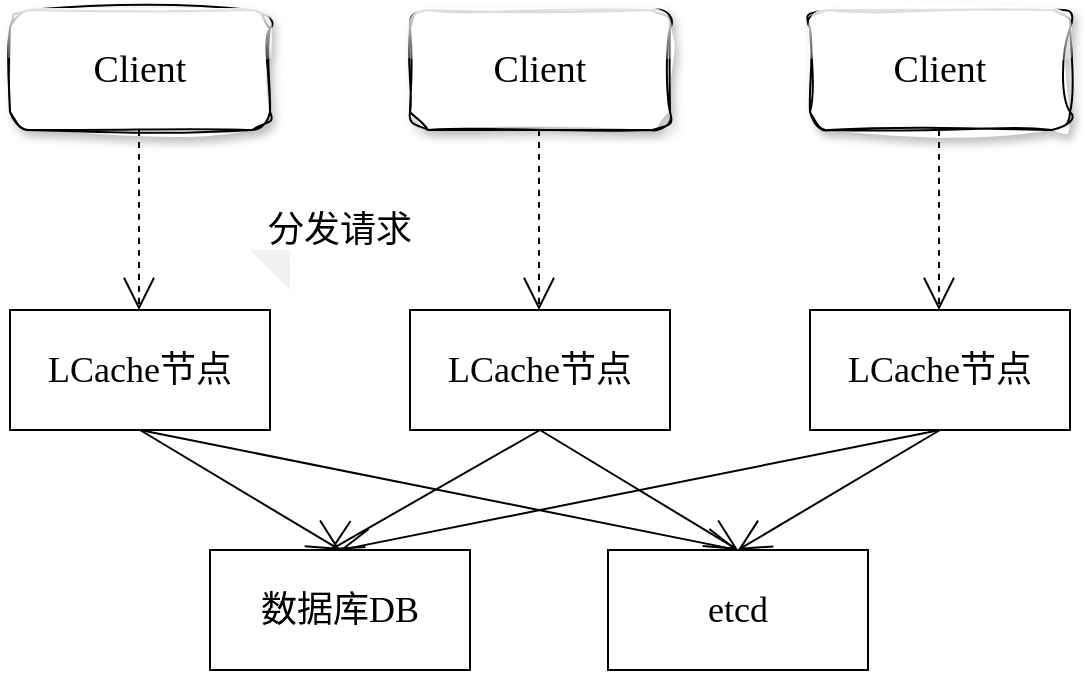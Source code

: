 <mxfile version="28.1.1">
  <diagram name="第 1 页" id="JZmE4Uu5j5fxakrlWQa2">
    <mxGraphModel dx="1504" dy="704" grid="1" gridSize="10" guides="1" tooltips="1" connect="1" arrows="1" fold="1" page="1" pageScale="1" pageWidth="827" pageHeight="1169" math="0" shadow="0">
      <root>
        <mxCell id="0" />
        <mxCell id="1" parent="0" />
        <mxCell id="-Pn_RpcTXpfcwF1fFL6O-1" value="&lt;font face=&quot;Comic Sans MS&quot; style=&quot;font-size: 19px;&quot;&gt;Client&lt;/font&gt;" style="rounded=1;whiteSpace=wrap;html=1;sketch=1;curveFitting=1;jiggle=2;glass=1;shadow=1;" parent="1" vertex="1">
          <mxGeometry x="50" y="100" width="130" height="60" as="geometry" />
        </mxCell>
        <mxCell id="IiRfQ46VNGPQSwlzATxh-1" value="&lt;font face=&quot;Comic Sans MS&quot; style=&quot;font-size: 19px;&quot;&gt;Client&lt;/font&gt;" style="rounded=1;whiteSpace=wrap;html=1;sketch=1;curveFitting=1;jiggle=2;glass=1;shadow=1;" vertex="1" parent="1">
          <mxGeometry x="250" y="100" width="130" height="60" as="geometry" />
        </mxCell>
        <mxCell id="IiRfQ46VNGPQSwlzATxh-2" value="&lt;font face=&quot;Comic Sans MS&quot; style=&quot;font-size: 19px;&quot;&gt;Client&lt;/font&gt;" style="rounded=1;whiteSpace=wrap;html=1;sketch=1;curveFitting=1;jiggle=2;glass=1;shadow=1;" vertex="1" parent="1">
          <mxGeometry x="450" y="100" width="130" height="60" as="geometry" />
        </mxCell>
        <mxCell id="IiRfQ46VNGPQSwlzATxh-3" value="" style="edgeStyle=none;orthogonalLoop=1;jettySize=auto;html=1;rounded=0;fontFamily=Architects Daughter;fontSource=https%3A%2F%2Ffonts.googleapis.com%2Fcss%3Ffamily%3DArchitects%2BDaughter;fontSize=16;startSize=14;endArrow=open;endSize=14;sourcePerimeterSpacing=8;targetPerimeterSpacing=8;curved=1;dashed=1;" edge="1" parent="1">
          <mxGeometry width="140" relative="1" as="geometry">
            <mxPoint x="114.5" y="160" as="sourcePoint" />
            <mxPoint x="114.5" y="250" as="targetPoint" />
            <Array as="points" />
          </mxGeometry>
        </mxCell>
        <mxCell id="IiRfQ46VNGPQSwlzATxh-4" value="" style="edgeStyle=none;orthogonalLoop=1;jettySize=auto;html=1;rounded=0;fontFamily=Architects Daughter;fontSource=https%3A%2F%2Ffonts.googleapis.com%2Fcss%3Ffamily%3DArchitects%2BDaughter;fontSize=16;startSize=14;endArrow=open;endSize=14;sourcePerimeterSpacing=8;targetPerimeterSpacing=8;curved=1;dashed=1;" edge="1" parent="1">
          <mxGeometry width="140" relative="1" as="geometry">
            <mxPoint x="314.5" y="160" as="sourcePoint" />
            <mxPoint x="314.5" y="250" as="targetPoint" />
            <Array as="points" />
          </mxGeometry>
        </mxCell>
        <mxCell id="IiRfQ46VNGPQSwlzATxh-5" value="" style="edgeStyle=none;orthogonalLoop=1;jettySize=auto;html=1;rounded=0;fontFamily=Architects Daughter;fontSource=https%3A%2F%2Ffonts.googleapis.com%2Fcss%3Ffamily%3DArchitects%2BDaughter;fontSize=16;startSize=14;endArrow=open;endSize=14;sourcePerimeterSpacing=8;targetPerimeterSpacing=8;curved=1;dashed=1;" edge="1" parent="1">
          <mxGeometry width="140" relative="1" as="geometry">
            <mxPoint x="514.5" y="160" as="sourcePoint" />
            <mxPoint x="514.5" y="250" as="targetPoint" />
            <Array as="points" />
          </mxGeometry>
        </mxCell>
        <mxCell id="IiRfQ46VNGPQSwlzATxh-6" value="&lt;font face=&quot;Comic Sans MS&quot;&gt;&lt;span style=&quot;font-size: 18px;&quot;&gt;分发请求&lt;/span&gt;&lt;/font&gt;" style="shape=note;whiteSpace=wrap;html=1;backgroundOutline=1;fontColor=#000000;darkOpacity=0.05;fillColor=none;strokeColor=none;fillStyle=solid;direction=west;gradientDirection=north;gradientColor=#FFF2A1;shadow=1;size=20;pointerEvents=1;fontFamily=Architects Daughter;fontSource=https%3A%2F%2Ffonts.googleapis.com%2Fcss%3Ffamily%3DArchitects%2BDaughter;" vertex="1" parent="1">
          <mxGeometry x="170" y="180" width="90" height="60" as="geometry" />
        </mxCell>
        <mxCell id="IiRfQ46VNGPQSwlzATxh-13" style="edgeStyle=none;curved=1;rounded=0;orthogonalLoop=1;jettySize=auto;html=1;exitX=0.5;exitY=1;exitDx=0;exitDy=0;entryX=0.5;entryY=0;entryDx=0;entryDy=0;fontFamily=Architects Daughter;fontSource=https%3A%2F%2Ffonts.googleapis.com%2Fcss%3Ffamily%3DArchitects%2BDaughter;fontSize=16;startSize=14;endArrow=open;endSize=14;sourcePerimeterSpacing=8;targetPerimeterSpacing=8;" edge="1" parent="1" source="IiRfQ46VNGPQSwlzATxh-7" target="IiRfQ46VNGPQSwlzATxh-11">
          <mxGeometry relative="1" as="geometry" />
        </mxCell>
        <mxCell id="IiRfQ46VNGPQSwlzATxh-17" style="edgeStyle=none;curved=1;rounded=0;orthogonalLoop=1;jettySize=auto;html=1;exitX=0.5;exitY=1;exitDx=0;exitDy=0;entryX=0.5;entryY=0;entryDx=0;entryDy=0;fontFamily=Architects Daughter;fontSource=https%3A%2F%2Ffonts.googleapis.com%2Fcss%3Ffamily%3DArchitects%2BDaughter;fontSize=16;startSize=14;endArrow=open;endSize=14;sourcePerimeterSpacing=8;targetPerimeterSpacing=8;" edge="1" parent="1" source="IiRfQ46VNGPQSwlzATxh-7" target="IiRfQ46VNGPQSwlzATxh-12">
          <mxGeometry relative="1" as="geometry" />
        </mxCell>
        <mxCell id="IiRfQ46VNGPQSwlzATxh-7" value="&lt;font style=&quot;font-size: 18px;&quot; face=&quot;Comic Sans MS&quot;&gt;LCache节点&lt;/font&gt;" style="rounded=0;whiteSpace=wrap;html=1;fontFamily=Architects Daughter;fontSource=https%3A%2F%2Ffonts.googleapis.com%2Fcss%3Ffamily%3DArchitects%2BDaughter;" vertex="1" parent="1">
          <mxGeometry x="50" y="250" width="130" height="60" as="geometry" />
        </mxCell>
        <mxCell id="IiRfQ46VNGPQSwlzATxh-15" style="edgeStyle=none;curved=1;rounded=0;orthogonalLoop=1;jettySize=auto;html=1;exitX=0.5;exitY=1;exitDx=0;exitDy=0;fontFamily=Architects Daughter;fontSource=https%3A%2F%2Ffonts.googleapis.com%2Fcss%3Ffamily%3DArchitects%2BDaughter;fontSize=16;startSize=14;endArrow=open;endSize=14;sourcePerimeterSpacing=8;targetPerimeterSpacing=8;" edge="1" parent="1" source="IiRfQ46VNGPQSwlzATxh-8">
          <mxGeometry relative="1" as="geometry">
            <mxPoint x="210" y="370" as="targetPoint" />
          </mxGeometry>
        </mxCell>
        <mxCell id="IiRfQ46VNGPQSwlzATxh-18" style="edgeStyle=none;curved=1;rounded=0;orthogonalLoop=1;jettySize=auto;html=1;exitX=0.5;exitY=1;exitDx=0;exitDy=0;entryX=0.5;entryY=0;entryDx=0;entryDy=0;fontFamily=Architects Daughter;fontSource=https%3A%2F%2Ffonts.googleapis.com%2Fcss%3Ffamily%3DArchitects%2BDaughter;fontSize=16;startSize=14;endArrow=open;endSize=14;sourcePerimeterSpacing=8;targetPerimeterSpacing=8;" edge="1" parent="1" source="IiRfQ46VNGPQSwlzATxh-8" target="IiRfQ46VNGPQSwlzATxh-12">
          <mxGeometry relative="1" as="geometry" />
        </mxCell>
        <mxCell id="IiRfQ46VNGPQSwlzATxh-8" value="&lt;font style=&quot;font-size: 18px;&quot; face=&quot;Comic Sans MS&quot;&gt;LCache节点&lt;/font&gt;" style="rounded=0;whiteSpace=wrap;html=1;fontFamily=Architects Daughter;fontSource=https%3A%2F%2Ffonts.googleapis.com%2Fcss%3Ffamily%3DArchitects%2BDaughter;" vertex="1" parent="1">
          <mxGeometry x="250" y="250" width="130" height="60" as="geometry" />
        </mxCell>
        <mxCell id="IiRfQ46VNGPQSwlzATxh-16" style="edgeStyle=none;curved=1;rounded=0;orthogonalLoop=1;jettySize=auto;html=1;exitX=0.5;exitY=1;exitDx=0;exitDy=0;entryX=0.5;entryY=0;entryDx=0;entryDy=0;fontFamily=Architects Daughter;fontSource=https%3A%2F%2Ffonts.googleapis.com%2Fcss%3Ffamily%3DArchitects%2BDaughter;fontSize=16;startSize=14;endArrow=open;endSize=14;sourcePerimeterSpacing=8;targetPerimeterSpacing=8;" edge="1" parent="1" source="IiRfQ46VNGPQSwlzATxh-9" target="IiRfQ46VNGPQSwlzATxh-11">
          <mxGeometry relative="1" as="geometry" />
        </mxCell>
        <mxCell id="IiRfQ46VNGPQSwlzATxh-20" style="edgeStyle=none;curved=1;rounded=0;orthogonalLoop=1;jettySize=auto;html=1;exitX=0.5;exitY=1;exitDx=0;exitDy=0;entryX=0.5;entryY=0;entryDx=0;entryDy=0;fontFamily=Architects Daughter;fontSource=https%3A%2F%2Ffonts.googleapis.com%2Fcss%3Ffamily%3DArchitects%2BDaughter;fontSize=16;startSize=14;endArrow=open;endSize=14;sourcePerimeterSpacing=8;targetPerimeterSpacing=8;" edge="1" parent="1" source="IiRfQ46VNGPQSwlzATxh-9" target="IiRfQ46VNGPQSwlzATxh-12">
          <mxGeometry relative="1" as="geometry" />
        </mxCell>
        <mxCell id="IiRfQ46VNGPQSwlzATxh-9" value="&lt;font style=&quot;font-size: 18px;&quot; face=&quot;Comic Sans MS&quot;&gt;LCache节点&lt;/font&gt;" style="rounded=0;whiteSpace=wrap;html=1;fontFamily=Architects Daughter;fontSource=https%3A%2F%2Ffonts.googleapis.com%2Fcss%3Ffamily%3DArchitects%2BDaughter;" vertex="1" parent="1">
          <mxGeometry x="450" y="250" width="130" height="60" as="geometry" />
        </mxCell>
        <mxCell id="IiRfQ46VNGPQSwlzATxh-11" value="&lt;font face=&quot;Comic Sans MS&quot;&gt;&lt;span style=&quot;font-size: 18px;&quot;&gt;数据库DB&lt;/span&gt;&lt;/font&gt;" style="rounded=0;whiteSpace=wrap;html=1;fontFamily=Architects Daughter;fontSource=https%3A%2F%2Ffonts.googleapis.com%2Fcss%3Ffamily%3DArchitects%2BDaughter;" vertex="1" parent="1">
          <mxGeometry x="150" y="370" width="130" height="60" as="geometry" />
        </mxCell>
        <mxCell id="IiRfQ46VNGPQSwlzATxh-12" value="&lt;font face=&quot;Comic Sans MS&quot;&gt;&lt;span style=&quot;font-size: 18px;&quot;&gt;etcd&lt;/span&gt;&lt;/font&gt;" style="rounded=0;whiteSpace=wrap;html=1;fontFamily=Architects Daughter;fontSource=https%3A%2F%2Ffonts.googleapis.com%2Fcss%3Ffamily%3DArchitects%2BDaughter;" vertex="1" parent="1">
          <mxGeometry x="349" y="370" width="130" height="60" as="geometry" />
        </mxCell>
      </root>
    </mxGraphModel>
  </diagram>
</mxfile>
